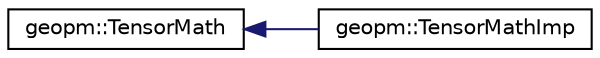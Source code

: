 digraph "Graphical Class Hierarchy"
{
 // LATEX_PDF_SIZE
  edge [fontname="Helvetica",fontsize="10",labelfontname="Helvetica",labelfontsize="10"];
  node [fontname="Helvetica",fontsize="10",shape=record];
  rankdir="LR";
  Node0 [label="geopm::TensorMath",height=0.2,width=0.4,color="black", fillcolor="white", style="filled",URL="$classgeopm_1_1_tensor_math.html",tooltip="Class to perform operations on 1D and 2D Tensors, aka vectors and matrices, suitable for use in feed-..."];
  Node0 -> Node1 [dir="back",color="midnightblue",fontsize="10",style="solid",fontname="Helvetica"];
  Node1 [label="geopm::TensorMathImp",height=0.2,width=0.4,color="black", fillcolor="white", style="filled",URL="$classgeopm_1_1_tensor_math_imp.html",tooltip=" "];
}
